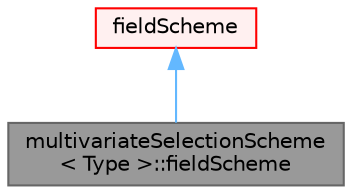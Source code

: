 digraph "multivariateSelectionScheme&lt; Type &gt;::fieldScheme"
{
 // LATEX_PDF_SIZE
  bgcolor="transparent";
  edge [fontname=Helvetica,fontsize=10,labelfontname=Helvetica,labelfontsize=10];
  node [fontname=Helvetica,fontsize=10,shape=box,height=0.2,width=0.4];
  Node1 [id="Node000001",label="multivariateSelectionScheme\l\< Type \>::fieldScheme",height=0.2,width=0.4,color="gray40", fillcolor="grey60", style="filled", fontcolor="black",tooltip=" "];
  Node2 -> Node1 [id="edge1_Node000001_Node000002",dir="back",color="steelblue1",style="solid",tooltip=" "];
  Node2 [id="Node000002",label="fieldScheme",height=0.2,width=0.4,color="red", fillcolor="#FFF0F0", style="filled",URL="$classFoam_1_1multivariateSurfaceInterpolationScheme_1_1fieldScheme.html",tooltip=" "];
}
